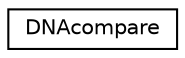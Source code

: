 digraph "Graphical Class Hierarchy"
{
  edge [fontname="Helvetica",fontsize="10",labelfontname="Helvetica",labelfontsize="10"];
  node [fontname="Helvetica",fontsize="10",shape=record];
  rankdir="LR";
  Node1 [label="DNAcompare",height=0.2,width=0.4,color="black", fillcolor="white", style="filled",URL="$class_d_n_acompare.html"];
}
